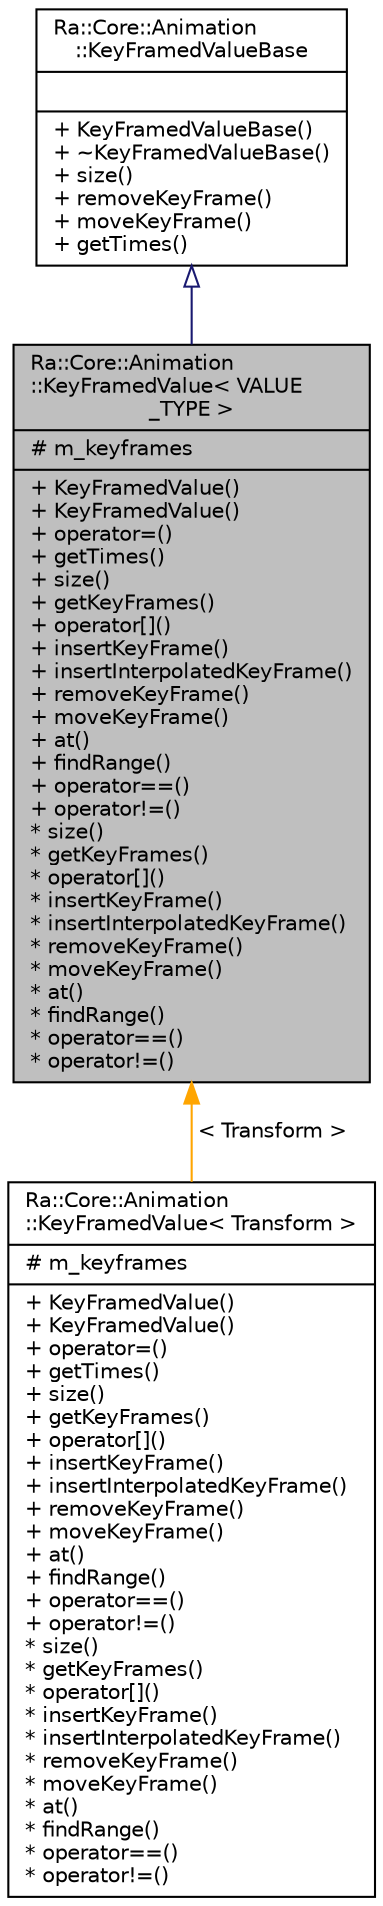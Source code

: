 digraph "Ra::Core::Animation::KeyFramedValue&lt; VALUE_TYPE &gt;"
{
 // INTERACTIVE_SVG=YES
 // LATEX_PDF_SIZE
  edge [fontname="Helvetica",fontsize="10",labelfontname="Helvetica",labelfontsize="10"];
  node [fontname="Helvetica",fontsize="10",shape=record];
  Node1 [label="{Ra::Core::Animation\l::KeyFramedValue\< VALUE\l_TYPE \>\n|# m_keyframes\l|+ KeyFramedValue()\l+ KeyFramedValue()\l+ operator=()\l+ getTimes()\l+ size()\l+ getKeyFrames()\l+ operator[]()\l+ insertKeyFrame()\l+ insertInterpolatedKeyFrame()\l+ removeKeyFrame()\l+ moveKeyFrame()\l+ at()\l+ findRange()\l+ operator==()\l+ operator!=()\l* size()\l* getKeyFrames()\l* operator[]()\l* insertKeyFrame()\l* insertInterpolatedKeyFrame()\l* removeKeyFrame()\l* moveKeyFrame()\l* at()\l* findRange()\l* operator==()\l* operator!=()\l}",height=0.2,width=0.4,color="black", fillcolor="grey75", style="filled", fontcolor="black",tooltip=" "];
  Node2 -> Node1 [dir="back",color="midnightblue",fontsize="10",style="solid",arrowtail="onormal",fontname="Helvetica"];
  Node2 [label="{Ra::Core::Animation\l::KeyFramedValueBase\n||+ KeyFramedValueBase()\l+ ~KeyFramedValueBase()\l+ size()\l+ removeKeyFrame()\l+ moveKeyFrame()\l+ getTimes()\l}",height=0.2,width=0.4,color="black", fillcolor="white", style="filled",URL="$classRa_1_1Core_1_1Animation_1_1KeyFramedValueBase.html",tooltip=" "];
  Node1 -> Node3 [dir="back",color="orange",fontsize="10",style="solid",label=" \< Transform \>" ,fontname="Helvetica"];
  Node3 [label="{Ra::Core::Animation\l::KeyFramedValue\< Transform \>\n|# m_keyframes\l|+ KeyFramedValue()\l+ KeyFramedValue()\l+ operator=()\l+ getTimes()\l+ size()\l+ getKeyFrames()\l+ operator[]()\l+ insertKeyFrame()\l+ insertInterpolatedKeyFrame()\l+ removeKeyFrame()\l+ moveKeyFrame()\l+ at()\l+ findRange()\l+ operator==()\l+ operator!=()\l* size()\l* getKeyFrames()\l* operator[]()\l* insertKeyFrame()\l* insertInterpolatedKeyFrame()\l* removeKeyFrame()\l* moveKeyFrame()\l* at()\l* findRange()\l* operator==()\l* operator!=()\l}",height=0.2,width=0.4,color="black", fillcolor="white", style="filled",URL="$classRa_1_1Core_1_1Animation_1_1KeyFramedValue.html",tooltip=" "];
}
